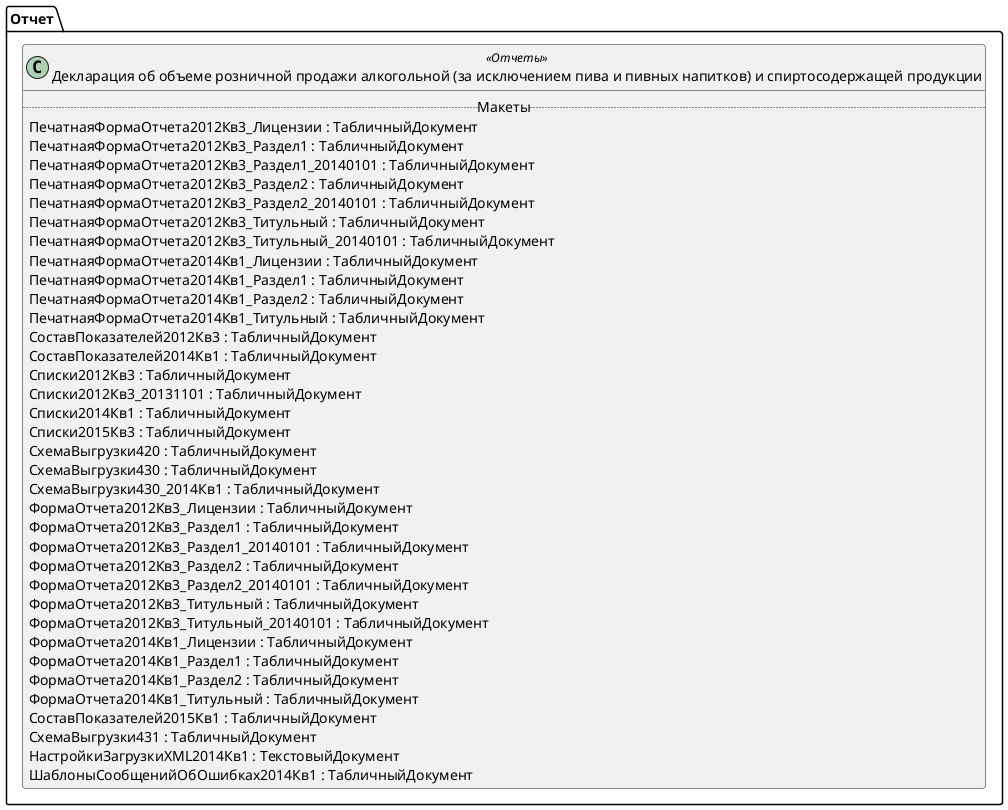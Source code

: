 ﻿@startuml РегламентированныйОтчетАлкоПриложение11
'!include templates.wsd
'..\include templates.wsd
class Отчет.РегламентированныйОтчетАлкоПриложение11 as "Декларация об объеме розничной продажи алкогольной (за исключением пива и пивных напитков) и спиртосодержащей продукции" <<Отчеты>>
{
..Макеты..
ПечатнаяФормаОтчета2012Кв3_Лицензии : ТабличныйДокумент
ПечатнаяФормаОтчета2012Кв3_Раздел1 : ТабличныйДокумент
ПечатнаяФормаОтчета2012Кв3_Раздел1_20140101 : ТабличныйДокумент
ПечатнаяФормаОтчета2012Кв3_Раздел2 : ТабличныйДокумент
ПечатнаяФормаОтчета2012Кв3_Раздел2_20140101 : ТабличныйДокумент
ПечатнаяФормаОтчета2012Кв3_Титульный : ТабличныйДокумент
ПечатнаяФормаОтчета2012Кв3_Титульный_20140101 : ТабличныйДокумент
ПечатнаяФормаОтчета2014Кв1_Лицензии : ТабличныйДокумент
ПечатнаяФормаОтчета2014Кв1_Раздел1 : ТабличныйДокумент
ПечатнаяФормаОтчета2014Кв1_Раздел2 : ТабличныйДокумент
ПечатнаяФормаОтчета2014Кв1_Титульный : ТабличныйДокумент
СоставПоказателей2012Кв3 : ТабличныйДокумент
СоставПоказателей2014Кв1 : ТабличныйДокумент
Списки2012Кв3 : ТабличныйДокумент
Списки2012Кв3_20131101 : ТабличныйДокумент
Списки2014Кв1 : ТабличныйДокумент
Списки2015Кв3 : ТабличныйДокумент
СхемаВыгрузки420 : ТабличныйДокумент
СхемаВыгрузки430 : ТабличныйДокумент
СхемаВыгрузки430_2014Кв1 : ТабличныйДокумент
ФормаОтчета2012Кв3_Лицензии : ТабличныйДокумент
ФормаОтчета2012Кв3_Раздел1 : ТабличныйДокумент
ФормаОтчета2012Кв3_Раздел1_20140101 : ТабличныйДокумент
ФормаОтчета2012Кв3_Раздел2 : ТабличныйДокумент
ФормаОтчета2012Кв3_Раздел2_20140101 : ТабличныйДокумент
ФормаОтчета2012Кв3_Титульный : ТабличныйДокумент
ФормаОтчета2012Кв3_Титульный_20140101 : ТабличныйДокумент
ФормаОтчета2014Кв1_Лицензии : ТабличныйДокумент
ФормаОтчета2014Кв1_Раздел1 : ТабличныйДокумент
ФормаОтчета2014Кв1_Раздел2 : ТабличныйДокумент
ФормаОтчета2014Кв1_Титульный : ТабличныйДокумент
СоставПоказателей2015Кв1 : ТабличныйДокумент
СхемаВыгрузки431 : ТабличныйДокумент
НастройкиЗагрузкиXML2014Кв1 : ТекстовыйДокумент
ШаблоныСообщенийОбОшибках2014Кв1 : ТабличныйДокумент
}
@enduml
